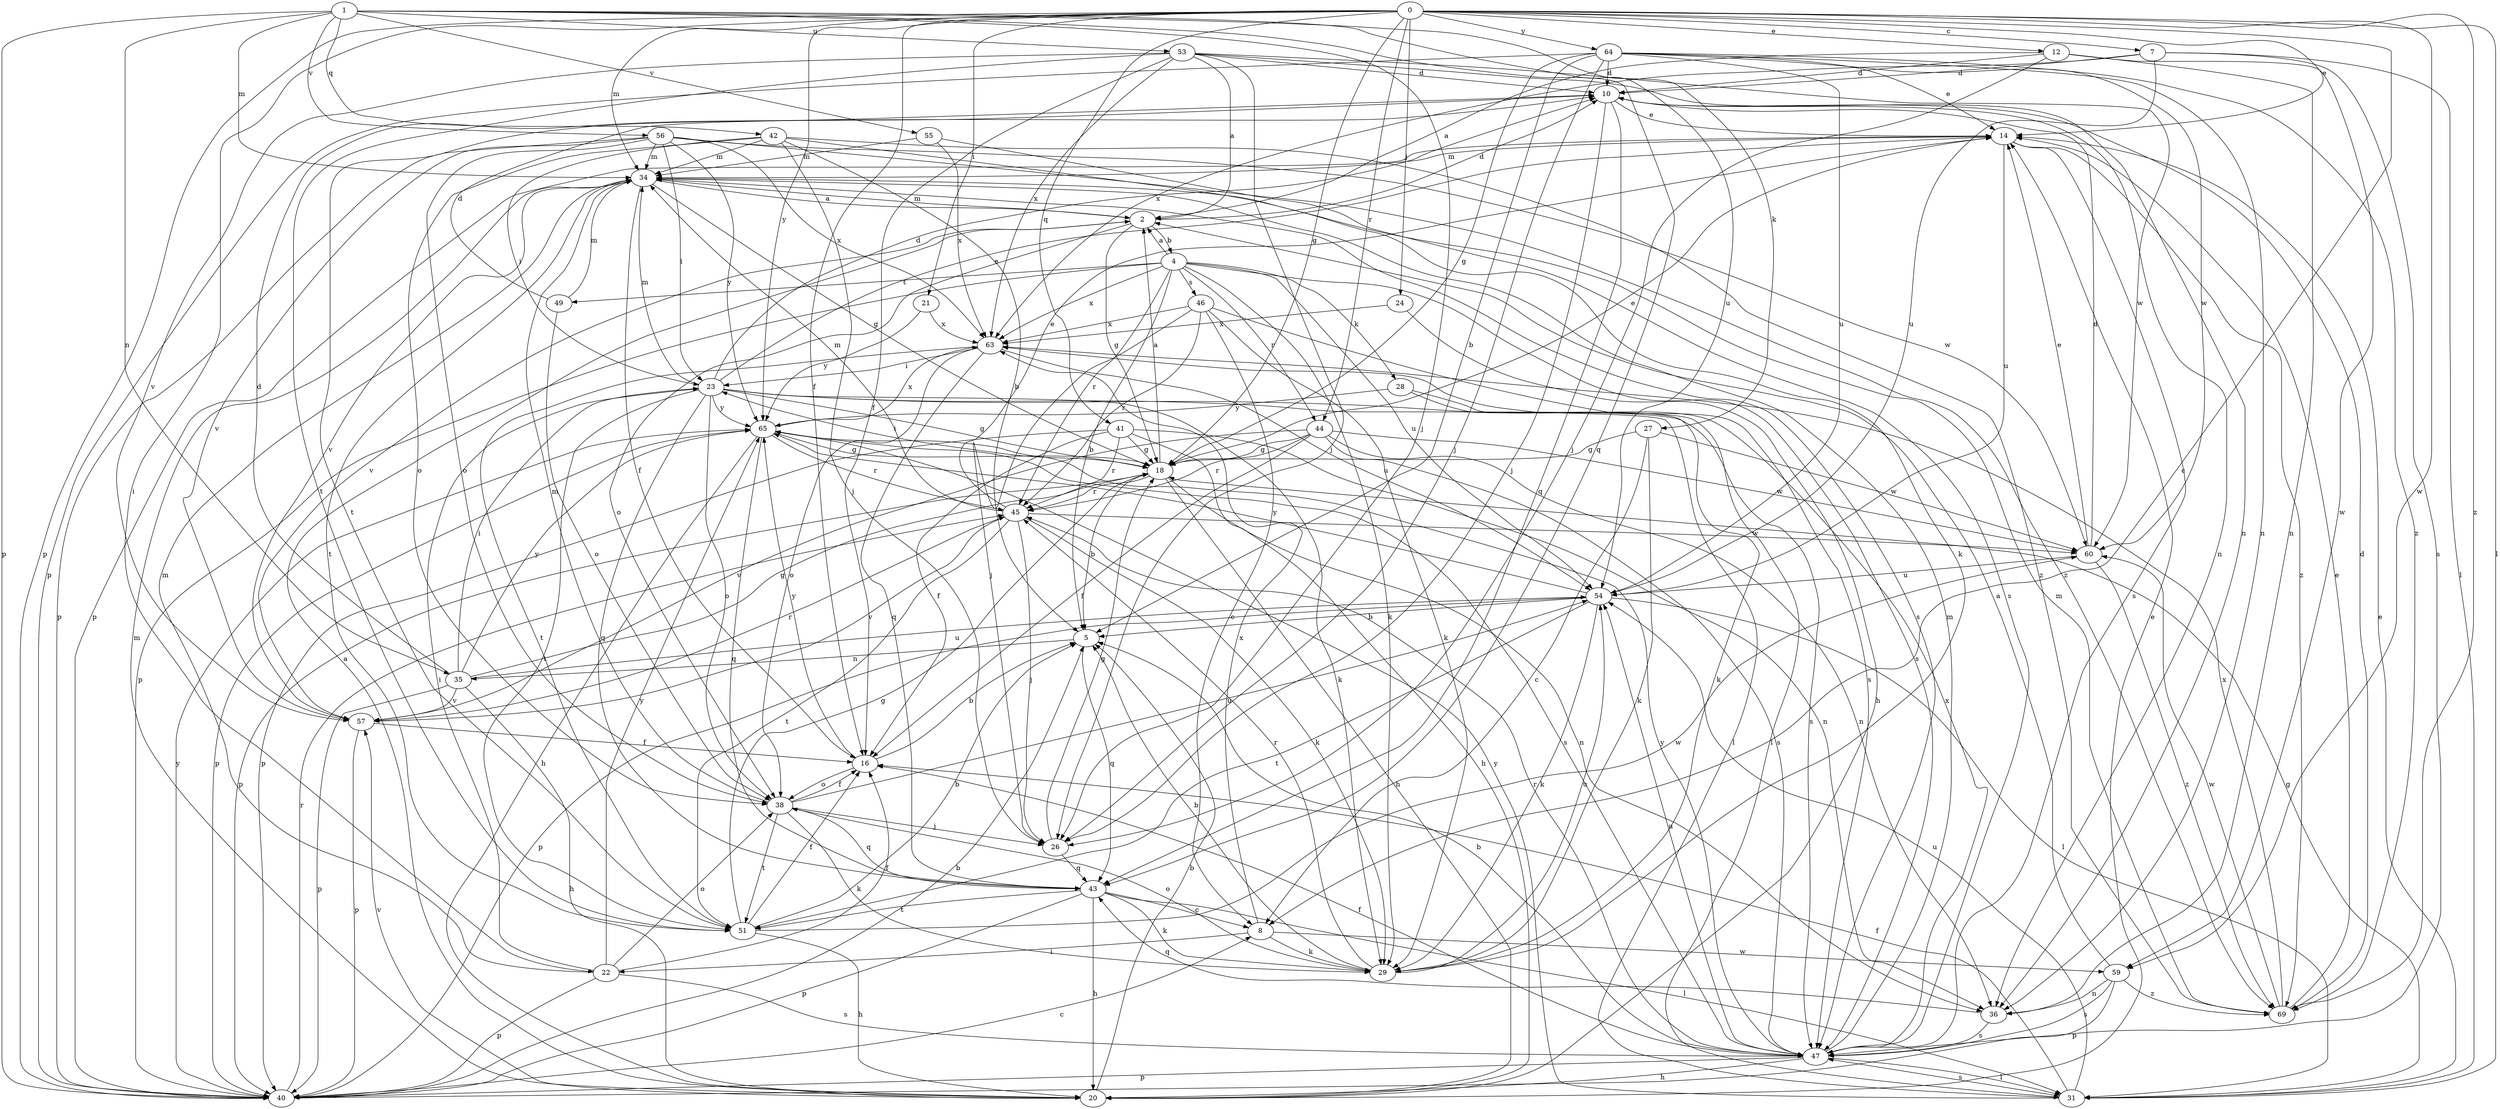 strict digraph  {
0;
1;
2;
4;
5;
7;
8;
10;
12;
14;
16;
18;
20;
21;
22;
23;
24;
26;
27;
28;
29;
31;
34;
35;
36;
38;
40;
41;
42;
43;
44;
45;
46;
47;
49;
51;
53;
54;
55;
56;
57;
59;
60;
63;
64;
65;
69;
0 -> 7  [label=c];
0 -> 8  [label=c];
0 -> 12  [label=e];
0 -> 14  [label=e];
0 -> 16  [label=f];
0 -> 18  [label=g];
0 -> 21  [label=i];
0 -> 22  [label=i];
0 -> 24  [label=j];
0 -> 31  [label=l];
0 -> 34  [label=m];
0 -> 40  [label=p];
0 -> 41  [label=q];
0 -> 44  [label=r];
0 -> 59  [label=w];
0 -> 64  [label=y];
0 -> 65  [label=y];
0 -> 69  [label=z];
1 -> 26  [label=j];
1 -> 27  [label=k];
1 -> 34  [label=m];
1 -> 35  [label=n];
1 -> 40  [label=p];
1 -> 42  [label=q];
1 -> 43  [label=q];
1 -> 53  [label=u];
1 -> 54  [label=u];
1 -> 55  [label=v];
1 -> 56  [label=v];
2 -> 4  [label=b];
2 -> 10  [label=d];
2 -> 18  [label=g];
2 -> 34  [label=m];
2 -> 38  [label=o];
2 -> 57  [label=v];
4 -> 2  [label=a];
4 -> 5  [label=b];
4 -> 28  [label=k];
4 -> 29  [label=k];
4 -> 40  [label=p];
4 -> 44  [label=r];
4 -> 45  [label=r];
4 -> 46  [label=s];
4 -> 47  [label=s];
4 -> 49  [label=t];
4 -> 54  [label=u];
4 -> 63  [label=x];
5 -> 35  [label=n];
5 -> 43  [label=q];
7 -> 10  [label=d];
7 -> 31  [label=l];
7 -> 47  [label=s];
7 -> 54  [label=u];
7 -> 63  [label=x];
8 -> 22  [label=i];
8 -> 29  [label=k];
8 -> 59  [label=w];
8 -> 63  [label=x];
10 -> 14  [label=e];
10 -> 26  [label=j];
10 -> 36  [label=n];
10 -> 43  [label=q];
10 -> 51  [label=t];
12 -> 2  [label=a];
12 -> 10  [label=d];
12 -> 26  [label=j];
12 -> 36  [label=n];
12 -> 59  [label=w];
14 -> 34  [label=m];
14 -> 40  [label=p];
14 -> 47  [label=s];
14 -> 54  [label=u];
14 -> 69  [label=z];
16 -> 5  [label=b];
16 -> 38  [label=o];
16 -> 65  [label=y];
18 -> 2  [label=a];
18 -> 5  [label=b];
18 -> 14  [label=e];
18 -> 20  [label=h];
18 -> 23  [label=i];
18 -> 36  [label=n];
18 -> 40  [label=p];
18 -> 45  [label=r];
20 -> 2  [label=a];
20 -> 5  [label=b];
20 -> 14  [label=e];
20 -> 34  [label=m];
20 -> 57  [label=v];
21 -> 63  [label=x];
21 -> 65  [label=y];
22 -> 16  [label=f];
22 -> 23  [label=i];
22 -> 34  [label=m];
22 -> 38  [label=o];
22 -> 40  [label=p];
22 -> 47  [label=s];
22 -> 65  [label=y];
23 -> 10  [label=d];
23 -> 14  [label=e];
23 -> 18  [label=g];
23 -> 29  [label=k];
23 -> 31  [label=l];
23 -> 34  [label=m];
23 -> 38  [label=o];
23 -> 43  [label=q];
23 -> 47  [label=s];
23 -> 51  [label=t];
23 -> 65  [label=y];
24 -> 20  [label=h];
24 -> 63  [label=x];
26 -> 18  [label=g];
26 -> 43  [label=q];
27 -> 8  [label=c];
27 -> 18  [label=g];
27 -> 29  [label=k];
27 -> 60  [label=w];
28 -> 29  [label=k];
28 -> 31  [label=l];
28 -> 65  [label=y];
29 -> 5  [label=b];
29 -> 38  [label=o];
29 -> 45  [label=r];
29 -> 54  [label=u];
31 -> 14  [label=e];
31 -> 16  [label=f];
31 -> 18  [label=g];
31 -> 47  [label=s];
31 -> 54  [label=u];
31 -> 65  [label=y];
34 -> 2  [label=a];
34 -> 16  [label=f];
34 -> 18  [label=g];
34 -> 47  [label=s];
34 -> 51  [label=t];
34 -> 57  [label=v];
35 -> 10  [label=d];
35 -> 18  [label=g];
35 -> 20  [label=h];
35 -> 23  [label=i];
35 -> 40  [label=p];
35 -> 54  [label=u];
35 -> 57  [label=v];
35 -> 65  [label=y];
36 -> 43  [label=q];
36 -> 47  [label=s];
38 -> 16  [label=f];
38 -> 26  [label=j];
38 -> 29  [label=k];
38 -> 34  [label=m];
38 -> 43  [label=q];
38 -> 51  [label=t];
38 -> 54  [label=u];
40 -> 5  [label=b];
40 -> 8  [label=c];
40 -> 45  [label=r];
40 -> 65  [label=y];
41 -> 16  [label=f];
41 -> 18  [label=g];
41 -> 20  [label=h];
41 -> 36  [label=n];
41 -> 40  [label=p];
41 -> 45  [label=r];
42 -> 5  [label=b];
42 -> 23  [label=i];
42 -> 26  [label=j];
42 -> 29  [label=k];
42 -> 34  [label=m];
42 -> 38  [label=o];
42 -> 69  [label=z];
43 -> 8  [label=c];
43 -> 20  [label=h];
43 -> 29  [label=k];
43 -> 31  [label=l];
43 -> 40  [label=p];
43 -> 51  [label=t];
44 -> 16  [label=f];
44 -> 18  [label=g];
44 -> 36  [label=n];
44 -> 45  [label=r];
44 -> 47  [label=s];
44 -> 57  [label=v];
44 -> 60  [label=w];
45 -> 14  [label=e];
45 -> 26  [label=j];
45 -> 29  [label=k];
45 -> 34  [label=m];
45 -> 51  [label=t];
45 -> 57  [label=v];
45 -> 60  [label=w];
46 -> 8  [label=c];
46 -> 26  [label=j];
46 -> 29  [label=k];
46 -> 45  [label=r];
46 -> 47  [label=s];
46 -> 63  [label=x];
47 -> 5  [label=b];
47 -> 16  [label=f];
47 -> 20  [label=h];
47 -> 31  [label=l];
47 -> 34  [label=m];
47 -> 40  [label=p];
47 -> 45  [label=r];
47 -> 54  [label=u];
47 -> 63  [label=x];
47 -> 65  [label=y];
49 -> 10  [label=d];
49 -> 34  [label=m];
49 -> 38  [label=o];
51 -> 5  [label=b];
51 -> 16  [label=f];
51 -> 18  [label=g];
51 -> 20  [label=h];
51 -> 60  [label=w];
53 -> 2  [label=a];
53 -> 10  [label=d];
53 -> 16  [label=f];
53 -> 26  [label=j];
53 -> 36  [label=n];
53 -> 51  [label=t];
53 -> 57  [label=v];
53 -> 60  [label=w];
53 -> 63  [label=x];
54 -> 5  [label=b];
54 -> 29  [label=k];
54 -> 31  [label=l];
54 -> 40  [label=p];
54 -> 51  [label=t];
54 -> 65  [label=y];
55 -> 34  [label=m];
55 -> 47  [label=s];
55 -> 63  [label=x];
56 -> 23  [label=i];
56 -> 34  [label=m];
56 -> 38  [label=o];
56 -> 40  [label=p];
56 -> 57  [label=v];
56 -> 60  [label=w];
56 -> 63  [label=x];
56 -> 65  [label=y];
56 -> 69  [label=z];
57 -> 16  [label=f];
57 -> 40  [label=p];
57 -> 45  [label=r];
59 -> 2  [label=a];
59 -> 36  [label=n];
59 -> 40  [label=p];
59 -> 47  [label=s];
59 -> 69  [label=z];
60 -> 10  [label=d];
60 -> 14  [label=e];
60 -> 54  [label=u];
60 -> 69  [label=z];
63 -> 23  [label=i];
63 -> 38  [label=o];
63 -> 43  [label=q];
63 -> 51  [label=t];
63 -> 54  [label=u];
64 -> 5  [label=b];
64 -> 10  [label=d];
64 -> 14  [label=e];
64 -> 18  [label=g];
64 -> 26  [label=j];
64 -> 36  [label=n];
64 -> 40  [label=p];
64 -> 54  [label=u];
64 -> 60  [label=w];
64 -> 69  [label=z];
65 -> 18  [label=g];
65 -> 20  [label=h];
65 -> 40  [label=p];
65 -> 43  [label=q];
65 -> 45  [label=r];
65 -> 47  [label=s];
65 -> 63  [label=x];
69 -> 10  [label=d];
69 -> 14  [label=e];
69 -> 34  [label=m];
69 -> 60  [label=w];
69 -> 63  [label=x];
}

